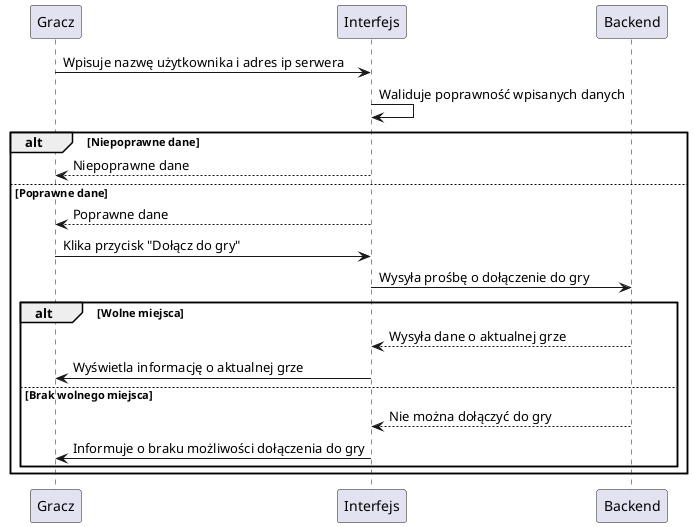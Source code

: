 @startuml
Gracz -> Interfejs : Wpisuje nazwę użytkownika i adres ip serwera
Interfejs -> Interfejs : Waliduje poprawność wpisanych danych
alt Niepoprawne dane
Interfejs ---> Gracz : Niepoprawne dane
else Poprawne dane
Interfejs ---> Gracz : Poprawne dane
Gracz -> Interfejs : Klika przycisk "Dołącz do gry"
Interfejs -> Backend : Wysyła prośbę o dołączenie do gry
alt Wolne miejsca
Backend ---> Interfejs : Wysyła dane o aktualnej grze
Interfejs -> Gracz : Wyświetla informację o aktualnej grze
else Brak wolnego miejsca
Backend ---> Interfejs : Nie można dołączyć do gry
Interfejs -> Gracz : Informuje o braku możliwości dołączenia do gry
end
end
@enduml